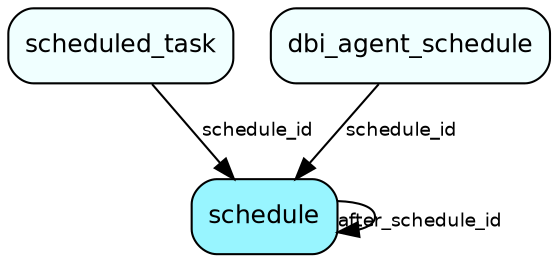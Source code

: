 digraph schedule  {
node [shape = box style="rounded, filled" fontname = "Helvetica" fontsize = "12" ]
edge [fontname = "Helvetica" fontsize = "9"]

schedule[fillcolor = "cadetblue1"]
scheduled_task[fillcolor = "azure1"]
dbi_agent_schedule[fillcolor = "azure1"]
schedule -> schedule [headlabel = "after_schedule_id"]
scheduled_task -> schedule [label = "schedule_id"]
dbi_agent_schedule -> schedule [label = "schedule_id"]
}
